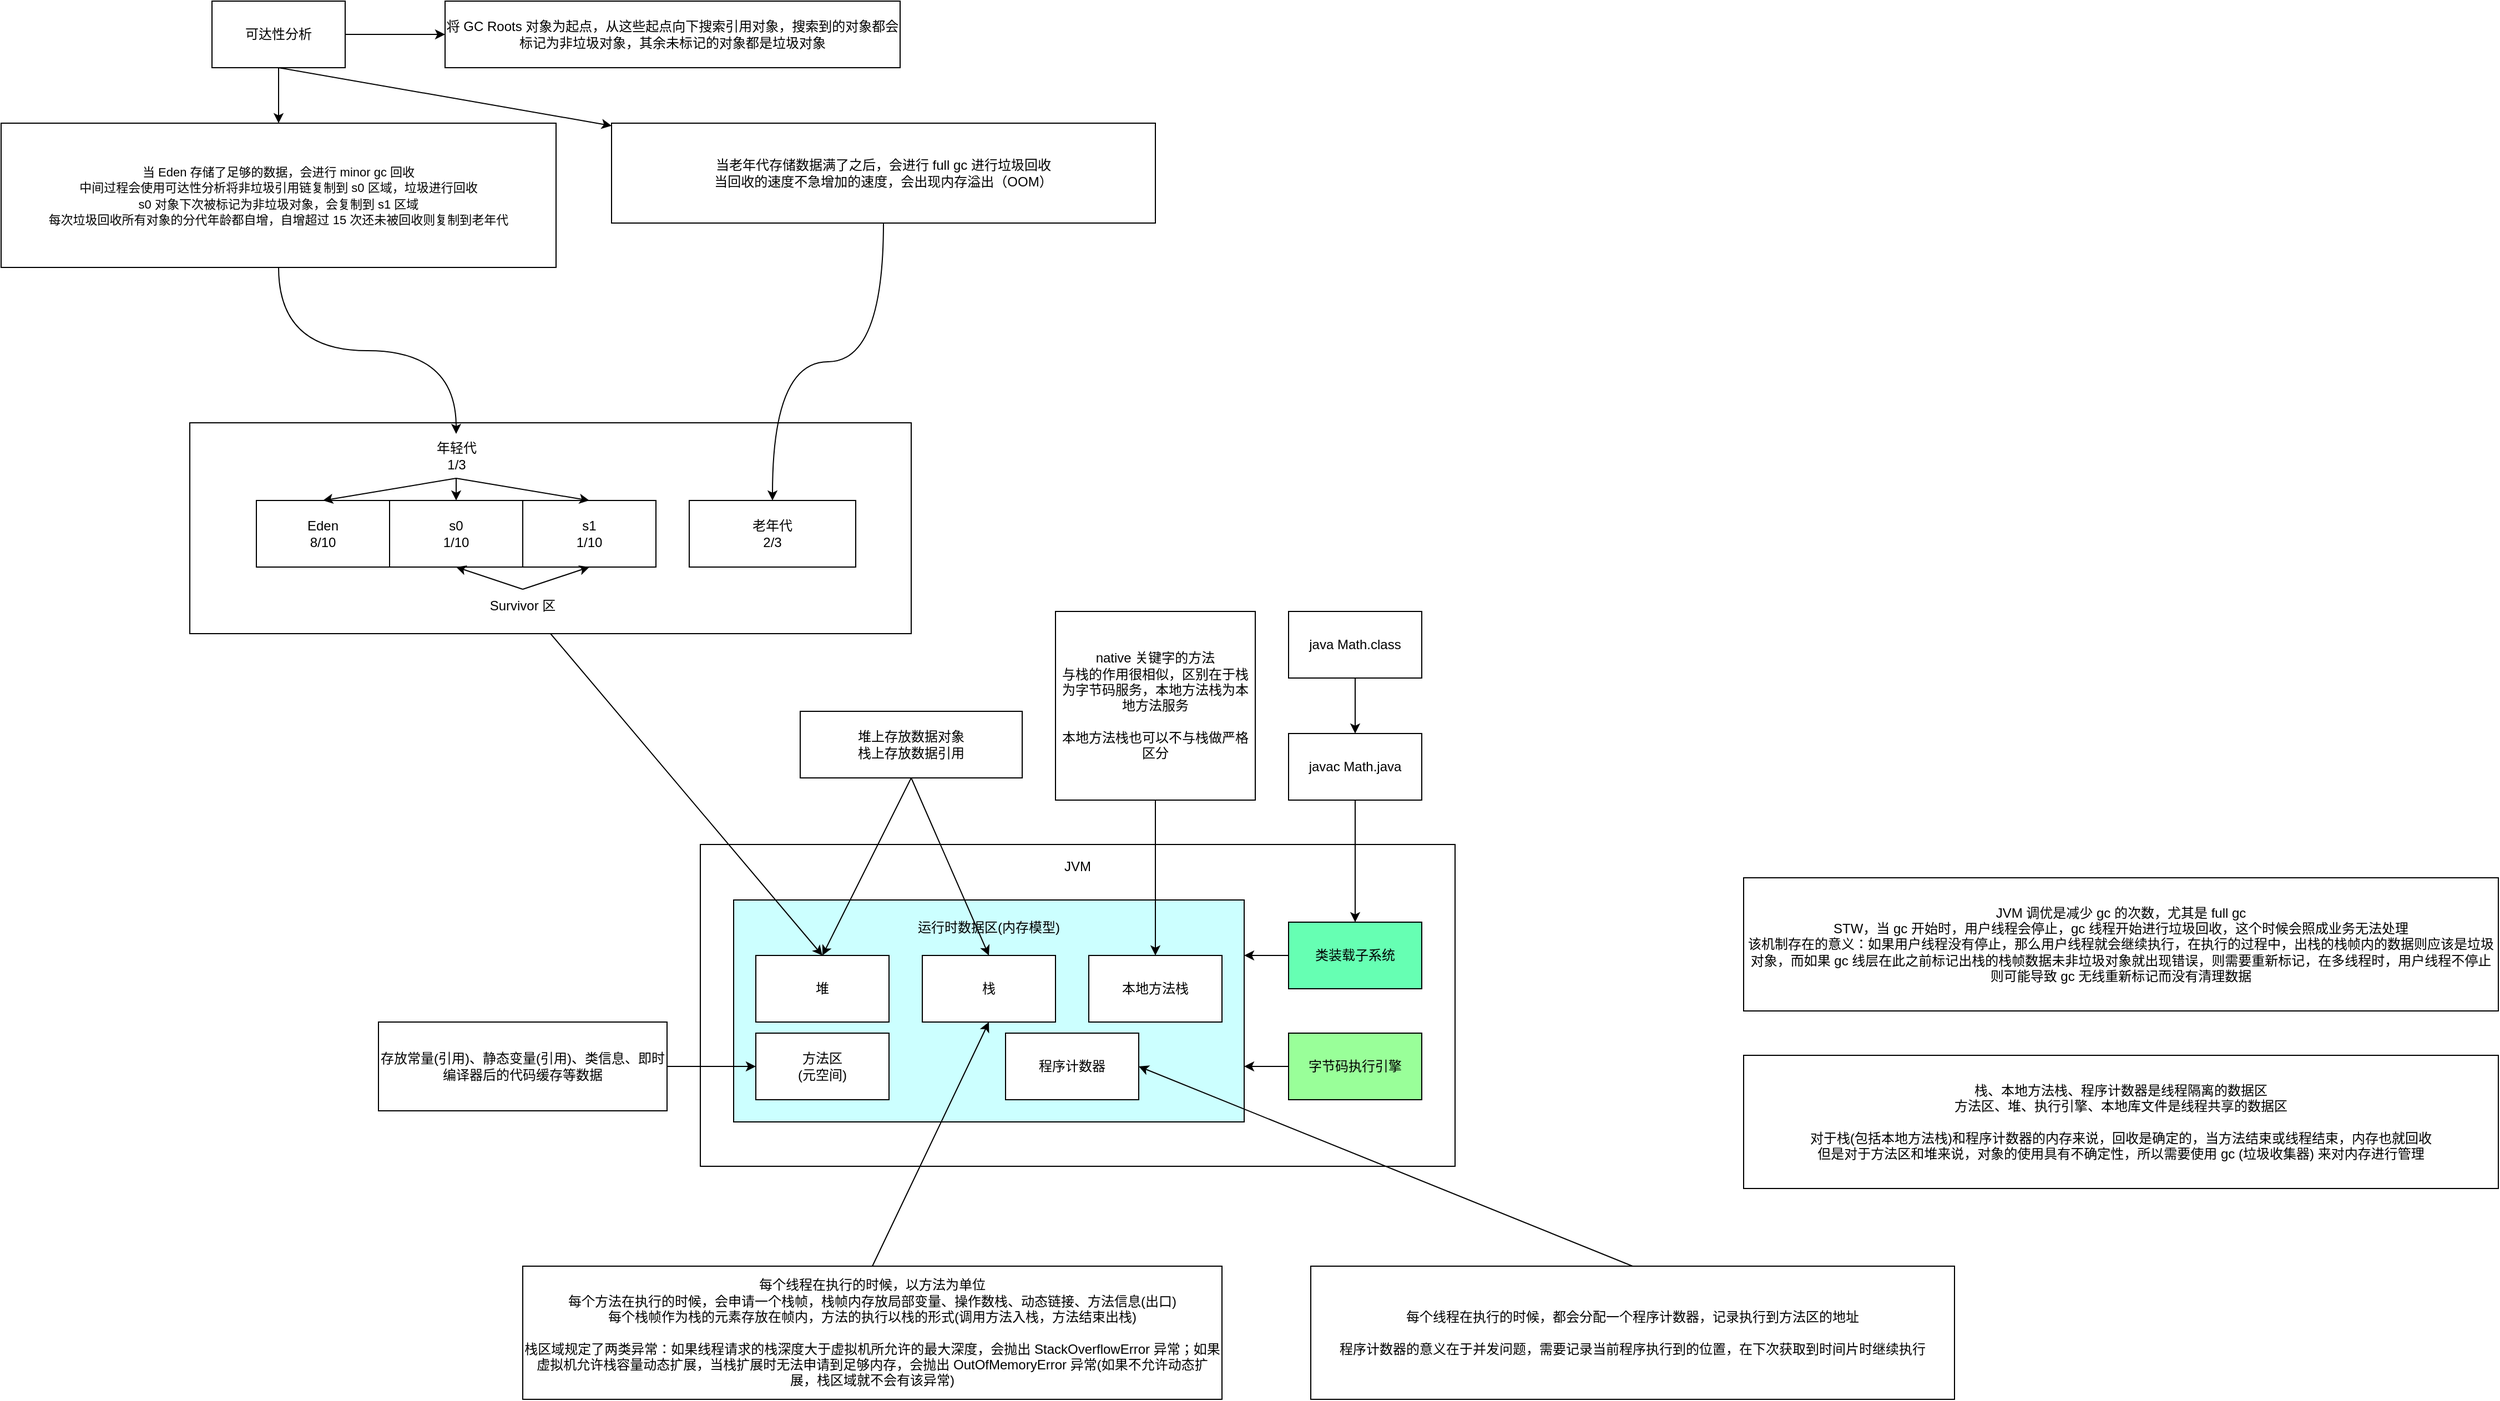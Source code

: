 <mxfile version="14.6.13" type="github" pages="2">
  <diagram id="iXDO6jAIla3Y5226yzrE" name="内存结构">
    <mxGraphModel dx="946" dy="611" grid="1" gridSize="10" guides="1" tooltips="1" connect="1" arrows="1" fold="1" page="1" pageScale="1" pageWidth="3300" pageHeight="4681" math="0" shadow="0">
      <root>
        <mxCell id="0" />
        <mxCell id="1" parent="0" />
        <mxCell id="F1_7sfEC2RjUFfPmMDEk-32" value="" style="rounded=0;whiteSpace=wrap;html=1;fillColor=#FFFFFF;" parent="1" vertex="1">
          <mxGeometry x="800" y="430" width="650" height="190" as="geometry" />
        </mxCell>
        <mxCell id="F1_7sfEC2RjUFfPmMDEk-3" value="" style="rounded=0;whiteSpace=wrap;html=1;" parent="1" vertex="1">
          <mxGeometry x="1260" y="810" width="680" height="290" as="geometry" />
        </mxCell>
        <mxCell id="F1_7sfEC2RjUFfPmMDEk-16" style="edgeStyle=orthogonalEdgeStyle;rounded=0;orthogonalLoop=1;jettySize=auto;html=1;exitX=0.5;exitY=1;exitDx=0;exitDy=0;entryX=0.5;entryY=0;entryDx=0;entryDy=0;" parent="1" source="F1_7sfEC2RjUFfPmMDEk-1" target="F1_7sfEC2RjUFfPmMDEk-13" edge="1">
          <mxGeometry relative="1" as="geometry" />
        </mxCell>
        <mxCell id="F1_7sfEC2RjUFfPmMDEk-1" value="javac Math.java" style="rounded=0;whiteSpace=wrap;html=1;" parent="1" vertex="1">
          <mxGeometry x="1790" y="710" width="120" height="60" as="geometry" />
        </mxCell>
        <mxCell id="F1_7sfEC2RjUFfPmMDEk-26" style="edgeStyle=none;rounded=0;orthogonalLoop=1;jettySize=auto;html=1;exitX=0.5;exitY=1;exitDx=0;exitDy=0;entryX=0.5;entryY=0;entryDx=0;entryDy=0;" parent="1" source="F1_7sfEC2RjUFfPmMDEk-2" target="F1_7sfEC2RjUFfPmMDEk-1" edge="1">
          <mxGeometry relative="1" as="geometry" />
        </mxCell>
        <mxCell id="F1_7sfEC2RjUFfPmMDEk-2" value="java Math.class" style="rounded=0;whiteSpace=wrap;html=1;" parent="1" vertex="1">
          <mxGeometry x="1790" y="600" width="120" height="60" as="geometry" />
        </mxCell>
        <mxCell id="F1_7sfEC2RjUFfPmMDEk-4" value="" style="rounded=0;whiteSpace=wrap;html=1;fillColor=#CCFFFF;" parent="1" vertex="1">
          <mxGeometry x="1290" y="860" width="460" height="200" as="geometry" />
        </mxCell>
        <mxCell id="F1_7sfEC2RjUFfPmMDEk-5" value="运行时数据区(内存模型)" style="text;html=1;strokeColor=none;fillColor=none;align=center;verticalAlign=middle;whiteSpace=wrap;rounded=0;" parent="1" vertex="1">
          <mxGeometry x="1450" y="870" width="140" height="30" as="geometry" />
        </mxCell>
        <mxCell id="F1_7sfEC2RjUFfPmMDEk-6" value="堆" style="rounded=0;whiteSpace=wrap;html=1;" parent="1" vertex="1">
          <mxGeometry x="1310" y="910" width="120" height="60" as="geometry" />
        </mxCell>
        <mxCell id="F1_7sfEC2RjUFfPmMDEk-7" value="方法区&lt;br&gt;(元空间)" style="rounded=0;whiteSpace=wrap;html=1;" parent="1" vertex="1">
          <mxGeometry x="1310" y="980" width="120" height="60" as="geometry" />
        </mxCell>
        <mxCell id="F1_7sfEC2RjUFfPmMDEk-8" value="栈" style="rounded=0;whiteSpace=wrap;html=1;" parent="1" vertex="1">
          <mxGeometry x="1460" y="910" width="120" height="60" as="geometry" />
        </mxCell>
        <mxCell id="F1_7sfEC2RjUFfPmMDEk-9" value="本地方法栈" style="rounded=0;whiteSpace=wrap;html=1;" parent="1" vertex="1">
          <mxGeometry x="1610" y="910" width="120" height="60" as="geometry" />
        </mxCell>
        <mxCell id="F1_7sfEC2RjUFfPmMDEk-10" value="程序计数器" style="rounded=0;whiteSpace=wrap;html=1;" parent="1" vertex="1">
          <mxGeometry x="1535" y="980" width="120" height="60" as="geometry" />
        </mxCell>
        <mxCell id="F1_7sfEC2RjUFfPmMDEk-12" value="JVM" style="text;html=1;strokeColor=none;fillColor=none;align=center;verticalAlign=middle;whiteSpace=wrap;rounded=0;" parent="1" vertex="1">
          <mxGeometry x="1580" y="820" width="40" height="20" as="geometry" />
        </mxCell>
        <mxCell id="F1_7sfEC2RjUFfPmMDEk-17" style="edgeStyle=orthogonalEdgeStyle;rounded=0;orthogonalLoop=1;jettySize=auto;html=1;exitX=0;exitY=0.5;exitDx=0;exitDy=0;entryX=1;entryY=0.25;entryDx=0;entryDy=0;" parent="1" source="F1_7sfEC2RjUFfPmMDEk-13" target="F1_7sfEC2RjUFfPmMDEk-4" edge="1">
          <mxGeometry relative="1" as="geometry" />
        </mxCell>
        <mxCell id="F1_7sfEC2RjUFfPmMDEk-13" value="类装载子系统" style="rounded=0;whiteSpace=wrap;html=1;fillColor=#66FFB3;" parent="1" vertex="1">
          <mxGeometry x="1790" y="880" width="120" height="60" as="geometry" />
        </mxCell>
        <mxCell id="F1_7sfEC2RjUFfPmMDEk-18" style="edgeStyle=orthogonalEdgeStyle;rounded=0;orthogonalLoop=1;jettySize=auto;html=1;exitX=0;exitY=0.5;exitDx=0;exitDy=0;entryX=1;entryY=0.75;entryDx=0;entryDy=0;" parent="1" source="F1_7sfEC2RjUFfPmMDEk-14" target="F1_7sfEC2RjUFfPmMDEk-4" edge="1">
          <mxGeometry relative="1" as="geometry" />
        </mxCell>
        <mxCell id="F1_7sfEC2RjUFfPmMDEk-14" value="字节码执行引擎" style="rounded=0;whiteSpace=wrap;html=1;fillColor=#99FF99;" parent="1" vertex="1">
          <mxGeometry x="1790" y="980" width="120" height="60" as="geometry" />
        </mxCell>
        <mxCell id="F1_7sfEC2RjUFfPmMDEk-20" style="rounded=0;orthogonalLoop=1;jettySize=auto;html=1;exitX=0.5;exitY=0;exitDx=0;exitDy=0;entryX=0.5;entryY=1;entryDx=0;entryDy=0;" parent="1" source="F1_7sfEC2RjUFfPmMDEk-19" target="F1_7sfEC2RjUFfPmMDEk-8" edge="1">
          <mxGeometry relative="1" as="geometry" />
        </mxCell>
        <mxCell id="F1_7sfEC2RjUFfPmMDEk-19" value="每个线程在执行的时候，以方法为单位&lt;br&gt;每个方法在执行的时候，会申请一个栈帧，栈帧内存放局部变量、操作数栈、动态链接、方法信息(出口)&lt;br&gt;每个栈帧作为栈的元素存放在帧内，方法的执行以栈的形式(调用方法入栈，方法结束出栈)&lt;br&gt;&lt;br&gt;栈区域规定了两类异常：如果线程请求的栈深度大于虚拟机所允许的最大深度，会抛出 StackOverflowError 异常；如果虚拟机允许栈容量动态扩展，当栈扩展时无法申请到足够内存，会抛出 OutOfMemoryError 异常(如果不允许动态扩展，栈区域就不会有该异常)" style="rounded=0;whiteSpace=wrap;html=1;fillColor=#FFFFFF;" parent="1" vertex="1">
          <mxGeometry x="1100" y="1190" width="630" height="120" as="geometry" />
        </mxCell>
        <mxCell id="F1_7sfEC2RjUFfPmMDEk-22" style="edgeStyle=none;rounded=0;orthogonalLoop=1;jettySize=auto;html=1;exitX=0.5;exitY=1;exitDx=0;exitDy=0;entryX=0.5;entryY=0;entryDx=0;entryDy=0;" parent="1" source="F1_7sfEC2RjUFfPmMDEk-21" target="F1_7sfEC2RjUFfPmMDEk-6" edge="1">
          <mxGeometry relative="1" as="geometry" />
        </mxCell>
        <mxCell id="F1_7sfEC2RjUFfPmMDEk-23" style="edgeStyle=none;rounded=0;orthogonalLoop=1;jettySize=auto;html=1;exitX=0.5;exitY=1;exitDx=0;exitDy=0;entryX=0.5;entryY=0;entryDx=0;entryDy=0;" parent="1" source="F1_7sfEC2RjUFfPmMDEk-21" target="F1_7sfEC2RjUFfPmMDEk-8" edge="1">
          <mxGeometry relative="1" as="geometry" />
        </mxCell>
        <mxCell id="F1_7sfEC2RjUFfPmMDEk-21" value="堆上存放数据对象&lt;br&gt;栈上存放数据引用" style="rounded=0;whiteSpace=wrap;html=1;fillColor=#FFFFFF;" parent="1" vertex="1">
          <mxGeometry x="1350" y="690" width="200" height="60" as="geometry" />
        </mxCell>
        <mxCell id="F1_7sfEC2RjUFfPmMDEk-27" style="edgeStyle=none;rounded=0;orthogonalLoop=1;jettySize=auto;html=1;exitX=0.5;exitY=0;exitDx=0;exitDy=0;entryX=1;entryY=0.5;entryDx=0;entryDy=0;" parent="1" source="F1_7sfEC2RjUFfPmMDEk-24" target="F1_7sfEC2RjUFfPmMDEk-10" edge="1">
          <mxGeometry relative="1" as="geometry" />
        </mxCell>
        <mxCell id="F1_7sfEC2RjUFfPmMDEk-24" value="每个线程在执行的时候，都会分配一个程序计数器，记录执行到方法区的地址&lt;br&gt;&lt;br&gt;程序计数器的意义在于并发问题，需要记录当前程序执行到的位置，在下次获取到时间片时继续执行" style="rounded=0;whiteSpace=wrap;html=1;fillColor=#FFFFFF;" parent="1" vertex="1">
          <mxGeometry x="1810" y="1190" width="580" height="120" as="geometry" />
        </mxCell>
        <mxCell id="F1_7sfEC2RjUFfPmMDEk-29" style="edgeStyle=none;rounded=0;orthogonalLoop=1;jettySize=auto;html=1;exitX=1;exitY=0.5;exitDx=0;exitDy=0;entryX=0;entryY=0.5;entryDx=0;entryDy=0;" parent="1" source="F1_7sfEC2RjUFfPmMDEk-28" target="F1_7sfEC2RjUFfPmMDEk-7" edge="1">
          <mxGeometry relative="1" as="geometry" />
        </mxCell>
        <mxCell id="F1_7sfEC2RjUFfPmMDEk-28" value="存放常量(引用)、静态变量(引用)、类信息、即时编译器后的代码缓存等数据" style="rounded=0;whiteSpace=wrap;html=1;fillColor=#FFFFFF;" parent="1" vertex="1">
          <mxGeometry x="970" y="970" width="260" height="80" as="geometry" />
        </mxCell>
        <mxCell id="F1_7sfEC2RjUFfPmMDEk-31" style="edgeStyle=none;rounded=0;orthogonalLoop=1;jettySize=auto;html=1;exitX=0.5;exitY=1;exitDx=0;exitDy=0;" parent="1" source="F1_7sfEC2RjUFfPmMDEk-30" target="F1_7sfEC2RjUFfPmMDEk-9" edge="1">
          <mxGeometry relative="1" as="geometry" />
        </mxCell>
        <mxCell id="F1_7sfEC2RjUFfPmMDEk-30" value="native 关键字的方法&lt;br&gt;与栈的作用很相似，区别在于栈为字节码服务，本地方法栈为本地方法服务&lt;br&gt;&lt;br&gt;本地方法栈也可以不与栈做严格区分" style="rounded=0;whiteSpace=wrap;html=1;fillColor=#FFFFFF;" parent="1" vertex="1">
          <mxGeometry x="1580" y="600" width="180" height="170" as="geometry" />
        </mxCell>
        <mxCell id="F1_7sfEC2RjUFfPmMDEk-46" style="edgeStyle=none;rounded=0;orthogonalLoop=1;jettySize=auto;html=1;exitX=0.5;exitY=1;exitDx=0;exitDy=0;entryX=0.5;entryY=0;entryDx=0;entryDy=0;" parent="1" source="F1_7sfEC2RjUFfPmMDEk-32" target="F1_7sfEC2RjUFfPmMDEk-6" edge="1">
          <mxGeometry relative="1" as="geometry" />
        </mxCell>
        <mxCell id="F1_7sfEC2RjUFfPmMDEk-33" value="Eden&lt;br&gt;8/10" style="rounded=0;whiteSpace=wrap;html=1;fillColor=#FFFFFF;" parent="1" vertex="1">
          <mxGeometry x="860" y="500" width="120" height="60" as="geometry" />
        </mxCell>
        <mxCell id="F1_7sfEC2RjUFfPmMDEk-34" value="s0&lt;br&gt;1/10" style="rounded=0;whiteSpace=wrap;html=1;fillColor=#FFFFFF;" parent="1" vertex="1">
          <mxGeometry x="980" y="500" width="120" height="60" as="geometry" />
        </mxCell>
        <mxCell id="F1_7sfEC2RjUFfPmMDEk-35" value="s1&lt;br&gt;1/10" style="rounded=0;whiteSpace=wrap;html=1;fillColor=#FFFFFF;" parent="1" vertex="1">
          <mxGeometry x="1100" y="500" width="120" height="60" as="geometry" />
        </mxCell>
        <mxCell id="F1_7sfEC2RjUFfPmMDEk-36" value="老年代&lt;br&gt;2/3" style="rounded=0;whiteSpace=wrap;html=1;fillColor=#FFFFFF;" parent="1" vertex="1">
          <mxGeometry x="1250" y="500" width="150" height="60" as="geometry" />
        </mxCell>
        <mxCell id="F1_7sfEC2RjUFfPmMDEk-39" style="edgeStyle=none;rounded=0;orthogonalLoop=1;jettySize=auto;html=1;exitX=0.5;exitY=1;exitDx=0;exitDy=0;entryX=0.5;entryY=0;entryDx=0;entryDy=0;" parent="1" source="F1_7sfEC2RjUFfPmMDEk-37" target="F1_7sfEC2RjUFfPmMDEk-33" edge="1">
          <mxGeometry relative="1" as="geometry" />
        </mxCell>
        <mxCell id="F1_7sfEC2RjUFfPmMDEk-40" style="edgeStyle=none;rounded=0;orthogonalLoop=1;jettySize=auto;html=1;exitX=0.5;exitY=1;exitDx=0;exitDy=0;entryX=0.5;entryY=0;entryDx=0;entryDy=0;" parent="1" source="F1_7sfEC2RjUFfPmMDEk-37" target="F1_7sfEC2RjUFfPmMDEk-34" edge="1">
          <mxGeometry relative="1" as="geometry" />
        </mxCell>
        <mxCell id="F1_7sfEC2RjUFfPmMDEk-41" style="edgeStyle=none;rounded=0;orthogonalLoop=1;jettySize=auto;html=1;exitX=0.5;exitY=1;exitDx=0;exitDy=0;entryX=0.5;entryY=0;entryDx=0;entryDy=0;" parent="1" source="F1_7sfEC2RjUFfPmMDEk-37" target="F1_7sfEC2RjUFfPmMDEk-35" edge="1">
          <mxGeometry relative="1" as="geometry" />
        </mxCell>
        <mxCell id="F1_7sfEC2RjUFfPmMDEk-37" value="年轻代&lt;br&gt;1/3" style="text;html=1;strokeColor=none;fillColor=none;align=center;verticalAlign=middle;whiteSpace=wrap;rounded=0;" parent="1" vertex="1">
          <mxGeometry x="1012.5" y="440" width="55" height="40" as="geometry" />
        </mxCell>
        <mxCell id="F1_7sfEC2RjUFfPmMDEk-44" style="edgeStyle=none;rounded=0;orthogonalLoop=1;jettySize=auto;html=1;exitX=0.5;exitY=0;exitDx=0;exitDy=0;entryX=0.5;entryY=1;entryDx=0;entryDy=0;" parent="1" source="F1_7sfEC2RjUFfPmMDEk-42" target="F1_7sfEC2RjUFfPmMDEk-35" edge="1">
          <mxGeometry relative="1" as="geometry" />
        </mxCell>
        <mxCell id="F1_7sfEC2RjUFfPmMDEk-45" style="edgeStyle=none;rounded=0;orthogonalLoop=1;jettySize=auto;html=1;exitX=0.5;exitY=0;exitDx=0;exitDy=0;entryX=0.5;entryY=1;entryDx=0;entryDy=0;" parent="1" source="F1_7sfEC2RjUFfPmMDEk-42" target="F1_7sfEC2RjUFfPmMDEk-34" edge="1">
          <mxGeometry relative="1" as="geometry" />
        </mxCell>
        <mxCell id="F1_7sfEC2RjUFfPmMDEk-42" value="Survivor 区" style="text;html=1;strokeColor=none;fillColor=none;align=center;verticalAlign=middle;whiteSpace=wrap;rounded=0;" parent="1" vertex="1">
          <mxGeometry x="1065" y="580" width="70" height="30" as="geometry" />
        </mxCell>
        <mxCell id="6eLPjGBDULsrqhj8GLS7-3" style="edgeStyle=orthogonalEdgeStyle;curved=1;rounded=0;orthogonalLoop=1;jettySize=auto;html=1;exitX=0.5;exitY=1;exitDx=0;exitDy=0;" parent="1" source="6eLPjGBDULsrqhj8GLS7-2" target="F1_7sfEC2RjUFfPmMDEk-37" edge="1">
          <mxGeometry relative="1" as="geometry" />
        </mxCell>
        <mxCell id="6eLPjGBDULsrqhj8GLS7-2" value="&lt;span style=&quot;font-size: 11px ; background-color: rgb(255 , 255 , 255)&quot;&gt;当 Eden 存储了足够的数据，会进行 minor gc 回收&lt;/span&gt;&lt;br style=&quot;font-size: 11px&quot;&gt;&lt;span style=&quot;font-size: 11px ; background-color: rgb(255 , 255 , 255)&quot;&gt;中间过程会使用可达性分析将非垃圾引用链复制到 s0 区域，垃圾进行回收&lt;/span&gt;&lt;br style=&quot;font-size: 11px&quot;&gt;&lt;span style=&quot;font-size: 11px ; background-color: rgb(255 , 255 , 255)&quot;&gt;s0 对象下次被标记为非垃圾对象，会复制到 s1 区域&lt;/span&gt;&lt;br style=&quot;font-size: 11px&quot;&gt;&lt;span style=&quot;font-size: 11px ; background-color: rgb(255 , 255 , 255)&quot;&gt;每次垃圾回收所有对象的分代年龄都自增，自增超过 15 次还未被回收则复制到老年代&lt;/span&gt;" style="rounded=0;whiteSpace=wrap;html=1;" parent="1" vertex="1">
          <mxGeometry x="630" y="160" width="500" height="130" as="geometry" />
        </mxCell>
        <mxCell id="6eLPjGBDULsrqhj8GLS7-5" style="edgeStyle=orthogonalEdgeStyle;curved=1;rounded=0;orthogonalLoop=1;jettySize=auto;html=1;exitX=0.5;exitY=1;exitDx=0;exitDy=0;" parent="1" source="6eLPjGBDULsrqhj8GLS7-4" target="F1_7sfEC2RjUFfPmMDEk-36" edge="1">
          <mxGeometry relative="1" as="geometry" />
        </mxCell>
        <mxCell id="6eLPjGBDULsrqhj8GLS7-4" value="当老年代存储数据满了之后，会进行 full gc 进行垃圾回收&lt;br&gt;当回收的速度不急增加的速度，会出现内存溢出（OOM）" style="rounded=0;whiteSpace=wrap;html=1;" parent="1" vertex="1">
          <mxGeometry x="1180" y="160" width="490" height="90" as="geometry" />
        </mxCell>
        <mxCell id="6eLPjGBDULsrqhj8GLS7-6" style="rounded=0;orthogonalLoop=1;jettySize=auto;html=1;exitX=1;exitY=0.5;exitDx=0;exitDy=0;entryX=0;entryY=0.5;entryDx=0;entryDy=0;" parent="1" source="6eLPjGBDULsrqhj8GLS7-7" target="6eLPjGBDULsrqhj8GLS7-8" edge="1">
          <mxGeometry relative="1" as="geometry" />
        </mxCell>
        <mxCell id="6eLPjGBDULsrqhj8GLS7-9" style="edgeStyle=orthogonalEdgeStyle;curved=1;rounded=0;orthogonalLoop=1;jettySize=auto;html=1;exitX=0.5;exitY=1;exitDx=0;exitDy=0;entryX=0.5;entryY=0;entryDx=0;entryDy=0;" parent="1" source="6eLPjGBDULsrqhj8GLS7-7" target="6eLPjGBDULsrqhj8GLS7-2" edge="1">
          <mxGeometry relative="1" as="geometry" />
        </mxCell>
        <mxCell id="6eLPjGBDULsrqhj8GLS7-10" style="rounded=0;orthogonalLoop=1;jettySize=auto;html=1;exitX=0.5;exitY=1;exitDx=0;exitDy=0;" parent="1" source="6eLPjGBDULsrqhj8GLS7-7" target="6eLPjGBDULsrqhj8GLS7-4" edge="1">
          <mxGeometry relative="1" as="geometry" />
        </mxCell>
        <mxCell id="6eLPjGBDULsrqhj8GLS7-7" value="可达性分析" style="rounded=0;whiteSpace=wrap;html=1;fillColor=#FFFFFF;" parent="1" vertex="1">
          <mxGeometry x="820" y="50" width="120" height="60" as="geometry" />
        </mxCell>
        <mxCell id="6eLPjGBDULsrqhj8GLS7-8" value="将 GC Roots 对象为起点，从这些起点向下搜索引用对象，搜索到的对象都会标记为非垃圾对象，其余未标记的对象都是垃圾对象" style="rounded=0;whiteSpace=wrap;html=1;fillColor=#FFFFFF;" parent="1" vertex="1">
          <mxGeometry x="1030" y="50" width="410" height="60" as="geometry" />
        </mxCell>
        <mxCell id="6eLPjGBDULsrqhj8GLS7-11" value="JVM 调优是减少 gc 的次数，尤其是 full gc&lt;br&gt;STW，当 gc 开始时，用户线程会停止，gc 线程开始进行垃圾回收，这个时候会照成业务无法处理&lt;br&gt;该机制存在的意义：如果用户线程没有停止，那么用户线程就会继续执行，在执行的过程中，出栈的栈帧内的数据则应该是垃圾对象，而如果 gc 线层在此之前标记出栈的栈帧数据未非垃圾对象就出现错误，则需要重新标记，在多线程时，用户线程不停止则可能导致 gc 无线重新标记而没有清理数据" style="rounded=0;whiteSpace=wrap;html=1;" parent="1" vertex="1">
          <mxGeometry x="2200" y="840" width="680" height="120" as="geometry" />
        </mxCell>
        <mxCell id="tgfB3nN2-oGck-NGAVLJ-1" value="栈、本地方法栈、程序计数器是线程隔离的数据区&lt;br&gt;方法区、堆、执行引擎、本地库文件是线程共享的数据区&lt;br&gt;&lt;br&gt;对于栈(包括本地方法栈)和程序计数器的内存来说，回收是确定的，当方法结束或线程结束，内存也就回收&lt;br&gt;但是对于方法区和堆来说，对象的使用具有不确定性，所以需要使用 gc (垃圾收集器) 来对内存进行管理" style="rounded=0;whiteSpace=wrap;html=1;" vertex="1" parent="1">
          <mxGeometry x="2200" y="1000" width="680" height="120" as="geometry" />
        </mxCell>
      </root>
    </mxGraphModel>
  </diagram>
  <diagram id="SYfllcO2OVrVdVDJzz3P" name="垃圾收集器">
    <mxGraphModel dx="907" dy="1152" grid="1" gridSize="10" guides="1" tooltips="1" connect="1" arrows="1" fold="1" page="1" pageScale="1" pageWidth="3300" pageHeight="4681" math="0" shadow="0">
      <root>
        <mxCell id="3DsW1-FtTBoWucF77_-t-0" />
        <mxCell id="3DsW1-FtTBoWucF77_-t-1" parent="3DsW1-FtTBoWucF77_-t-0" />
        <mxCell id="4ajyqlWD8BumoEpYcGuu-10" value="" style="endArrow=classic;html=1;" edge="1" parent="3DsW1-FtTBoWucF77_-t-1">
          <mxGeometry width="50" height="50" relative="1" as="geometry">
            <mxPoint x="360" y="420" as="sourcePoint" />
            <mxPoint x="1403" y="420" as="targetPoint" />
          </mxGeometry>
        </mxCell>
        <mxCell id="4ajyqlWD8BumoEpYcGuu-14" style="edgeStyle=none;rounded=0;orthogonalLoop=1;jettySize=auto;html=1;exitX=0.5;exitY=1;exitDx=0;exitDy=0;entryX=0.5;entryY=0;entryDx=0;entryDy=0;endArrow=none;endFill=0;" edge="1" parent="3DsW1-FtTBoWucF77_-t-1" source="4ajyqlWD8BumoEpYcGuu-0" target="4ajyqlWD8BumoEpYcGuu-3">
          <mxGeometry relative="1" as="geometry" />
        </mxCell>
        <mxCell id="4ajyqlWD8BumoEpYcGuu-16" style="edgeStyle=none;rounded=0;orthogonalLoop=1;jettySize=auto;html=1;exitX=0.5;exitY=1;exitDx=0;exitDy=0;entryX=0.5;entryY=0;entryDx=0;entryDy=0;endArrow=none;endFill=0;" edge="1" parent="3DsW1-FtTBoWucF77_-t-1" source="4ajyqlWD8BumoEpYcGuu-0" target="4ajyqlWD8BumoEpYcGuu-2">
          <mxGeometry relative="1" as="geometry" />
        </mxCell>
        <mxCell id="4ajyqlWD8BumoEpYcGuu-0" value="ParNew" style="rounded=0;whiteSpace=wrap;html=1;fillColor=#d5e8d4;strokeColor=#82b366;" vertex="1" parent="3DsW1-FtTBoWucF77_-t-1">
          <mxGeometry x="400" y="360" width="120" height="40" as="geometry" />
        </mxCell>
        <mxCell id="4ajyqlWD8BumoEpYcGuu-15" style="edgeStyle=none;rounded=0;orthogonalLoop=1;jettySize=auto;html=1;exitX=0.5;exitY=1;exitDx=0;exitDy=0;entryX=0.5;entryY=0;entryDx=0;entryDy=0;endArrow=none;endFill=0;" edge="1" parent="3DsW1-FtTBoWucF77_-t-1" source="4ajyqlWD8BumoEpYcGuu-1" target="4ajyqlWD8BumoEpYcGuu-2">
          <mxGeometry relative="1" as="geometry" />
        </mxCell>
        <mxCell id="4ajyqlWD8BumoEpYcGuu-17" style="edgeStyle=none;rounded=0;orthogonalLoop=1;jettySize=auto;html=1;exitX=0.5;exitY=1;exitDx=0;exitDy=0;endArrow=none;endFill=0;" edge="1" parent="3DsW1-FtTBoWucF77_-t-1" source="4ajyqlWD8BumoEpYcGuu-1">
          <mxGeometry relative="1" as="geometry">
            <mxPoint x="620" y="440" as="targetPoint" />
          </mxGeometry>
        </mxCell>
        <mxCell id="4ajyqlWD8BumoEpYcGuu-1" value="Serial" style="rounded=0;whiteSpace=wrap;html=1;fillColor=#dae8fc;strokeColor=#6c8ebf;" vertex="1" parent="3DsW1-FtTBoWucF77_-t-1">
          <mxGeometry x="560" y="360" width="120" height="40" as="geometry" />
        </mxCell>
        <mxCell id="4ajyqlWD8BumoEpYcGuu-2" value="CMS" style="rounded=0;whiteSpace=wrap;html=1;fillColor=#d5e8d4;strokeColor=#82b366;" vertex="1" parent="3DsW1-FtTBoWucF77_-t-1">
          <mxGeometry x="400" y="440" width="120" height="40" as="geometry" />
        </mxCell>
        <mxCell id="4ajyqlWD8BumoEpYcGuu-18" style="edgeStyle=none;rounded=0;orthogonalLoop=1;jettySize=auto;html=1;exitX=0.5;exitY=0;exitDx=0;exitDy=0;entryX=0.5;entryY=1;entryDx=0;entryDy=0;endArrow=none;endFill=0;" edge="1" parent="3DsW1-FtTBoWucF77_-t-1" source="4ajyqlWD8BumoEpYcGuu-3" target="4ajyqlWD8BumoEpYcGuu-4">
          <mxGeometry relative="1" as="geometry" />
        </mxCell>
        <mxCell id="4ajyqlWD8BumoEpYcGuu-3" value="Serial Old" style="rounded=0;whiteSpace=wrap;html=1;fillColor=#dae8fc;strokeColor=#6c8ebf;" vertex="1" parent="3DsW1-FtTBoWucF77_-t-1">
          <mxGeometry x="560" y="440" width="120" height="40" as="geometry" />
        </mxCell>
        <mxCell id="4ajyqlWD8BumoEpYcGuu-19" style="edgeStyle=none;rounded=0;orthogonalLoop=1;jettySize=auto;html=1;exitX=0.5;exitY=1;exitDx=0;exitDy=0;entryX=0.5;entryY=0;entryDx=0;entryDy=0;endArrow=none;endFill=0;" edge="1" parent="3DsW1-FtTBoWucF77_-t-1" source="4ajyqlWD8BumoEpYcGuu-4" target="4ajyqlWD8BumoEpYcGuu-5">
          <mxGeometry relative="1" as="geometry" />
        </mxCell>
        <mxCell id="4ajyqlWD8BumoEpYcGuu-4" value="Parallel" style="rounded=0;whiteSpace=wrap;html=1;fillColor=#f8cecc;strokeColor=#b85450;" vertex="1" parent="3DsW1-FtTBoWucF77_-t-1">
          <mxGeometry x="720" y="360" width="120" height="40" as="geometry" />
        </mxCell>
        <mxCell id="4ajyqlWD8BumoEpYcGuu-5" value="Parallel Old" style="rounded=0;whiteSpace=wrap;html=1;fillColor=#f8cecc;strokeColor=#b85450;" vertex="1" parent="3DsW1-FtTBoWucF77_-t-1">
          <mxGeometry x="720" y="440" width="120" height="40" as="geometry" />
        </mxCell>
        <mxCell id="4ajyqlWD8BumoEpYcGuu-6" value="G1" style="rounded=0;whiteSpace=wrap;html=1;fillColor=#fff2cc;strokeColor=#d6b656;" vertex="1" parent="3DsW1-FtTBoWucF77_-t-1">
          <mxGeometry x="880" y="400" width="120" height="40" as="geometry" />
        </mxCell>
        <mxCell id="4ajyqlWD8BumoEpYcGuu-7" value="ZGC" style="rounded=0;whiteSpace=wrap;html=1;fillColor=#ffe6cc;strokeColor=#d79b00;" vertex="1" parent="3DsW1-FtTBoWucF77_-t-1">
          <mxGeometry x="1040" y="400" width="120" height="40" as="geometry" />
        </mxCell>
        <mxCell id="4ajyqlWD8BumoEpYcGuu-8" value="Shenandoah&lt;br&gt;G1 的增强版 redhat 开发" style="rounded=0;whiteSpace=wrap;html=1;fillColor=#f5f5f5;strokeColor=#666666;fontColor=#333333;" vertex="1" parent="3DsW1-FtTBoWucF77_-t-1">
          <mxGeometry x="1200" y="400" width="160" height="40" as="geometry" />
        </mxCell>
        <mxCell id="4ajyqlWD8BumoEpYcGuu-9" value="Epsilon" style="rounded=0;whiteSpace=wrap;html=1;fillColor=#f5f5f5;strokeColor=#666666;fontColor=#333333;" vertex="1" parent="3DsW1-FtTBoWucF77_-t-1">
          <mxGeometry x="1040" y="320" width="120" height="40" as="geometry" />
        </mxCell>
        <mxCell id="4ajyqlWD8BumoEpYcGuu-11" value="年轻代" style="text;html=1;strokeColor=none;fillColor=none;align=center;verticalAlign=middle;whiteSpace=wrap;rounded=0;" vertex="1" parent="3DsW1-FtTBoWucF77_-t-1">
          <mxGeometry x="580" y="320" width="40" height="20" as="geometry" />
        </mxCell>
        <mxCell id="4ajyqlWD8BumoEpYcGuu-12" value="老年代" style="text;html=1;strokeColor=none;fillColor=none;align=center;verticalAlign=middle;whiteSpace=wrap;rounded=0;" vertex="1" parent="3DsW1-FtTBoWucF77_-t-1">
          <mxGeometry x="580" y="500" width="40" height="20" as="geometry" />
        </mxCell>
      </root>
    </mxGraphModel>
  </diagram>
</mxfile>
